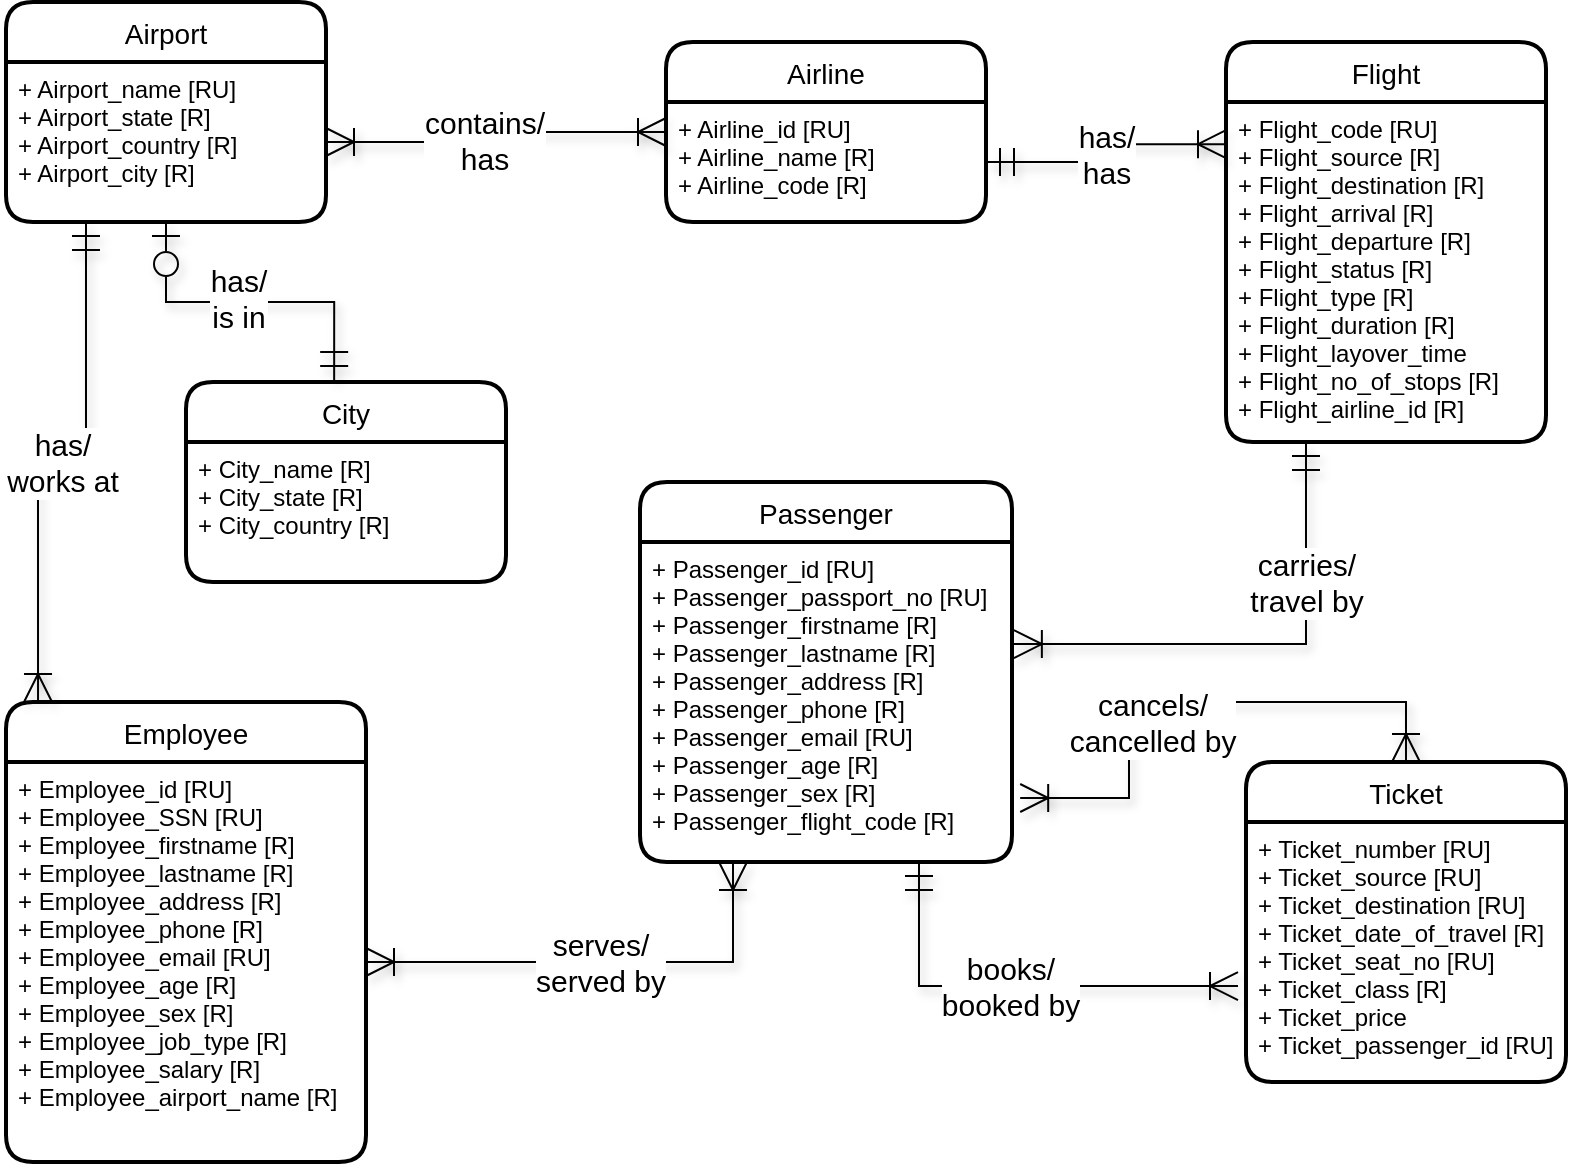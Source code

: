 <mxfile version="15.4.0" type="device"><diagram id="e7xUGuQBYAU88yOb0Dsy" name="Page-1"><mxGraphModel dx="946" dy="725" grid="1" gridSize="10" guides="1" tooltips="1" connect="1" arrows="1" fold="1" page="1" pageScale="1" pageWidth="827" pageHeight="1169" math="0" shadow="0"><root><mxCell id="0"/><mxCell id="1" parent="0"/><mxCell id="JrsTebekZ1DfR7Vobkw7-37" style="edgeStyle=orthogonalEdgeStyle;rounded=0;orthogonalLoop=1;jettySize=auto;html=1;exitX=0.5;exitY=0;exitDx=0;exitDy=0;entryX=1.022;entryY=0.8;entryDx=0;entryDy=0;entryPerimeter=0;shadow=1;fontSize=15;startArrow=ERoneToMany;startFill=0;endArrow=ERoneToMany;endFill=0;startSize=12;endSize=12;strokeWidth=1;" parent="1" source="JrsTebekZ1DfR7Vobkw7-1" target="JrsTebekZ1DfR7Vobkw7-8" edge="1"><mxGeometry relative="1" as="geometry"/></mxCell><mxCell id="JrsTebekZ1DfR7Vobkw7-38" value="cancels/&lt;br&gt;cancelled by" style="edgeLabel;html=1;align=center;verticalAlign=middle;resizable=0;points=[];fontSize=15;" parent="JrsTebekZ1DfR7Vobkw7-37" vertex="1" connectable="0"><mxGeometry x="0.159" y="-1" relative="1" as="geometry"><mxPoint y="11" as="offset"/></mxGeometry></mxCell><mxCell id="JrsTebekZ1DfR7Vobkw7-1" value="Ticket" style="swimlane;childLayout=stackLayout;horizontal=1;startSize=30;horizontalStack=0;rounded=1;fontSize=14;fontStyle=0;strokeWidth=2;resizeParent=0;resizeLast=1;shadow=0;dashed=0;align=center;" parent="1" vertex="1"><mxGeometry x="640" y="400" width="160" height="160" as="geometry"/></mxCell><mxCell id="JrsTebekZ1DfR7Vobkw7-2" value="+ Ticket_number [RU]&#10;+ Ticket_source [RU]&#10;+ Ticket_destination [RU]&#10;+ Ticket_date_of_travel [R]&#10;+ Ticket_seat_no [RU]&#10;+ Ticket_class [R]&#10;+ Ticket_price&#10;+ Ticket_passenger_id [RU]" style="align=left;strokeColor=none;fillColor=none;spacingLeft=4;fontSize=12;verticalAlign=top;resizable=0;rotatable=0;part=1;" parent="JrsTebekZ1DfR7Vobkw7-1" vertex="1"><mxGeometry y="30" width="160" height="130" as="geometry"/></mxCell><mxCell id="JrsTebekZ1DfR7Vobkw7-5" value="City" style="swimlane;childLayout=stackLayout;horizontal=1;startSize=30;horizontalStack=0;rounded=1;fontSize=14;fontStyle=0;strokeWidth=2;resizeParent=0;resizeLast=1;shadow=0;dashed=0;align=center;" parent="1" vertex="1"><mxGeometry x="110" y="210" width="160" height="100" as="geometry"/></mxCell><mxCell id="JrsTebekZ1DfR7Vobkw7-6" value="+ City_name [R]&#10;+ City_state [R]&#10;+ City_country [R]" style="align=left;strokeColor=none;fillColor=none;spacingLeft=4;fontSize=12;verticalAlign=top;resizable=0;rotatable=0;part=1;" parent="JrsTebekZ1DfR7Vobkw7-5" vertex="1"><mxGeometry y="30" width="160" height="70" as="geometry"/></mxCell><mxCell id="JrsTebekZ1DfR7Vobkw7-7" value="Passenger" style="swimlane;childLayout=stackLayout;horizontal=1;startSize=30;horizontalStack=0;rounded=1;fontSize=14;fontStyle=0;strokeWidth=2;resizeParent=0;resizeLast=1;shadow=0;dashed=0;align=center;" parent="1" vertex="1"><mxGeometry x="337" y="260" width="186" height="190" as="geometry"/></mxCell><mxCell id="JrsTebekZ1DfR7Vobkw7-8" value="+ Passenger_id [RU]&#10;+ Passenger_passport_no [RU]&#10;+ Passenger_firstname [R]&#10;+ Passenger_lastname [R]&#10;+ Passenger_address [R]&#10;+ Passenger_phone [R]&#10;+ Passenger_email [RU]&#10;+ Passenger_age [R]&#10;+ Passenger_sex [R]&#10;+ Passenger_flight_code [R]&#10;" style="align=left;strokeColor=none;fillColor=none;spacingLeft=4;fontSize=12;verticalAlign=top;resizable=0;rotatable=0;part=1;" parent="JrsTebekZ1DfR7Vobkw7-7" vertex="1"><mxGeometry y="30" width="186" height="160" as="geometry"/></mxCell><mxCell id="JrsTebekZ1DfR7Vobkw7-9" value="Employee" style="swimlane;childLayout=stackLayout;horizontal=1;startSize=30;horizontalStack=0;rounded=1;fontSize=14;fontStyle=0;strokeWidth=2;resizeParent=0;resizeLast=1;shadow=0;dashed=0;align=center;" parent="1" vertex="1"><mxGeometry x="20" y="370" width="180" height="230" as="geometry"/></mxCell><mxCell id="JrsTebekZ1DfR7Vobkw7-10" value="+ Employee_id [RU]&#10;+ Employee_SSN [RU]&#10;+ Employee_firstname [R]&#10;+ Employee_lastname [R]&#10;+ Employee_address [R]&#10;+ Employee_phone [R]&#10;+ Employee_email [RU]&#10;+ Employee_age [R]&#10;+ Employee_sex [R]&#10;+ Employee_job_type [R]&#10;+ Employee_salary [R]&#10;+ Employee_airport_name [R]" style="align=left;strokeColor=none;fillColor=none;spacingLeft=4;fontSize=12;verticalAlign=top;resizable=0;rotatable=0;part=1;" parent="JrsTebekZ1DfR7Vobkw7-9" vertex="1"><mxGeometry y="30" width="180" height="200" as="geometry"/></mxCell><mxCell id="JrsTebekZ1DfR7Vobkw7-11" value="Flight" style="swimlane;childLayout=stackLayout;horizontal=1;startSize=30;horizontalStack=0;rounded=1;fontSize=14;fontStyle=0;strokeWidth=2;resizeParent=0;resizeLast=1;shadow=0;dashed=0;align=center;" parent="1" vertex="1"><mxGeometry x="630" y="40" width="160" height="200" as="geometry"/></mxCell><mxCell id="JrsTebekZ1DfR7Vobkw7-12" value="+ Flight_code [RU]&#10;+ Flight_source [R]&#10;+ Flight_destination [R]&#10;+ Flight_arrival [R]&#10;+ Flight_departure [R]&#10;+ Flight_status [R]&#10;+ Flight_type [R]&#10;+ Flight_duration [R]&#10;+ Flight_layover_time&#10;+ Flight_no_of_stops [R]&#10;+ Flight_airline_id [R]" style="align=left;strokeColor=none;fillColor=none;spacingLeft=4;fontSize=12;verticalAlign=top;resizable=0;rotatable=0;part=1;" parent="JrsTebekZ1DfR7Vobkw7-11" vertex="1"><mxGeometry y="30" width="160" height="170" as="geometry"/></mxCell><mxCell id="JrsTebekZ1DfR7Vobkw7-13" value="Airline" style="swimlane;childLayout=stackLayout;horizontal=1;startSize=30;horizontalStack=0;rounded=1;fontSize=14;fontStyle=0;strokeWidth=2;resizeParent=0;resizeLast=1;shadow=0;dashed=0;align=center;" parent="1" vertex="1"><mxGeometry x="350" y="40" width="160" height="90" as="geometry"/></mxCell><mxCell id="JrsTebekZ1DfR7Vobkw7-14" value="+ Airline_id [RU]&#10;+ Airline_name [R]&#10;+ Airline_code [R]" style="align=left;strokeColor=none;fillColor=none;spacingLeft=4;fontSize=12;verticalAlign=top;resizable=0;rotatable=0;part=1;" parent="JrsTebekZ1DfR7Vobkw7-13" vertex="1"><mxGeometry y="30" width="160" height="60" as="geometry"/></mxCell><mxCell id="JrsTebekZ1DfR7Vobkw7-15" value="Airport" style="swimlane;childLayout=stackLayout;horizontal=1;startSize=30;horizontalStack=0;rounded=1;fontSize=14;fontStyle=0;strokeWidth=2;resizeParent=0;resizeLast=1;shadow=0;dashed=0;align=center;" parent="1" vertex="1"><mxGeometry x="20" y="20" width="160" height="110" as="geometry"/></mxCell><mxCell id="JrsTebekZ1DfR7Vobkw7-16" value="+ Airport_name [RU]&#10;+ Airport_state [R]&#10;+ Airport_country [R]&#10;+ Airport_city [R]&#10;" style="align=left;strokeColor=none;fillColor=none;spacingLeft=4;fontSize=12;verticalAlign=top;resizable=0;rotatable=0;part=1;" parent="JrsTebekZ1DfR7Vobkw7-15" vertex="1"><mxGeometry y="30" width="160" height="80" as="geometry"/></mxCell><mxCell id="JrsTebekZ1DfR7Vobkw7-20" style="edgeStyle=orthogonalEdgeStyle;rounded=0;orthogonalLoop=1;jettySize=auto;html=1;exitX=0.5;exitY=1;exitDx=0;exitDy=0;entryX=0.463;entryY=-0.01;entryDx=0;entryDy=0;entryPerimeter=0;endArrow=ERmandOne;endFill=0;shadow=1;startArrow=ERzeroToOne;startFill=0;strokeWidth=1;endSize=12;startSize=12;" parent="1" source="JrsTebekZ1DfR7Vobkw7-16" target="JrsTebekZ1DfR7Vobkw7-5" edge="1"><mxGeometry relative="1" as="geometry"/></mxCell><mxCell id="JrsTebekZ1DfR7Vobkw7-21" value="has/&lt;br style=&quot;font-size: 15px;&quot;&gt;is in" style="edgeLabel;html=1;align=center;verticalAlign=middle;resizable=0;points=[];fontSize=15;" parent="JrsTebekZ1DfR7Vobkw7-20" vertex="1" connectable="0"><mxGeometry x="-0.023" y="2" relative="1" as="geometry"><mxPoint x="-4" as="offset"/></mxGeometry></mxCell><mxCell id="JrsTebekZ1DfR7Vobkw7-23" style="edgeStyle=orthogonalEdgeStyle;rounded=0;orthogonalLoop=1;jettySize=auto;html=1;entryX=0;entryY=0.25;entryDx=0;entryDy=0;shadow=1;fontSize=15;startArrow=ERoneToMany;startFill=0;endArrow=ERoneToMany;endFill=0;startSize=12;endSize=12;strokeWidth=1;" parent="1" source="JrsTebekZ1DfR7Vobkw7-16" target="JrsTebekZ1DfR7Vobkw7-14" edge="1"><mxGeometry relative="1" as="geometry"/></mxCell><mxCell id="JrsTebekZ1DfR7Vobkw7-24" value="contains/&lt;br&gt;has" style="edgeLabel;html=1;align=center;verticalAlign=middle;resizable=0;points=[];fontSize=15;" parent="JrsTebekZ1DfR7Vobkw7-23" vertex="1" connectable="0"><mxGeometry x="-0.103" y="1" relative="1" as="geometry"><mxPoint as="offset"/></mxGeometry></mxCell><mxCell id="JrsTebekZ1DfR7Vobkw7-25" value="has/&lt;br&gt;works at" style="edgeStyle=orthogonalEdgeStyle;rounded=0;orthogonalLoop=1;jettySize=auto;html=1;exitX=0.25;exitY=1;exitDx=0;exitDy=0;entryX=0.089;entryY=0;entryDx=0;entryDy=0;entryPerimeter=0;shadow=1;fontSize=15;startArrow=ERmandOne;startFill=0;endArrow=ERoneToMany;endFill=0;startSize=12;endSize=12;strokeWidth=1;" parent="1" source="JrsTebekZ1DfR7Vobkw7-16" target="JrsTebekZ1DfR7Vobkw7-9" edge="1"><mxGeometry relative="1" as="geometry"/></mxCell><mxCell id="JrsTebekZ1DfR7Vobkw7-26" value="has/&lt;br&gt;has" style="edgeStyle=orthogonalEdgeStyle;rounded=0;orthogonalLoop=1;jettySize=auto;html=1;exitX=1;exitY=0.5;exitDx=0;exitDy=0;entryX=0;entryY=0.124;entryDx=0;entryDy=0;entryPerimeter=0;shadow=1;fontSize=15;startArrow=ERmandOne;startFill=0;endArrow=ERoneToMany;endFill=0;startSize=12;endSize=12;strokeWidth=1;" parent="1" source="JrsTebekZ1DfR7Vobkw7-14" target="JrsTebekZ1DfR7Vobkw7-12" edge="1"><mxGeometry relative="1" as="geometry"/></mxCell><mxCell id="JrsTebekZ1DfR7Vobkw7-29" value="carries/&lt;br&gt;travel by" style="edgeStyle=orthogonalEdgeStyle;rounded=0;orthogonalLoop=1;jettySize=auto;html=1;exitX=0.25;exitY=1;exitDx=0;exitDy=0;entryX=1.005;entryY=0.319;entryDx=0;entryDy=0;entryPerimeter=0;shadow=1;fontSize=15;startArrow=ERmandOne;startFill=0;endArrow=ERoneToMany;endFill=0;startSize=12;endSize=12;strokeWidth=1;" parent="1" source="JrsTebekZ1DfR7Vobkw7-12" target="JrsTebekZ1DfR7Vobkw7-8" edge="1"><mxGeometry x="-0.433" relative="1" as="geometry"><Array as="points"><mxPoint x="670" y="341"/></Array><mxPoint as="offset"/></mxGeometry></mxCell><mxCell id="JrsTebekZ1DfR7Vobkw7-30" style="edgeStyle=orthogonalEdgeStyle;rounded=0;orthogonalLoop=1;jettySize=auto;html=1;exitX=1;exitY=0.5;exitDx=0;exitDy=0;entryX=0.25;entryY=1;entryDx=0;entryDy=0;shadow=1;fontSize=15;startArrow=ERoneToMany;startFill=0;endArrow=ERoneToMany;endFill=0;startSize=12;endSize=12;strokeWidth=1;" parent="1" source="JrsTebekZ1DfR7Vobkw7-10" target="JrsTebekZ1DfR7Vobkw7-8" edge="1"><mxGeometry relative="1" as="geometry"/></mxCell><mxCell id="JrsTebekZ1DfR7Vobkw7-31" value="serves/&lt;br&gt;served by" style="edgeLabel;html=1;align=center;verticalAlign=middle;resizable=0;points=[];fontSize=15;" parent="JrsTebekZ1DfR7Vobkw7-30" vertex="1" connectable="0"><mxGeometry x="-0.002" relative="1" as="geometry"><mxPoint as="offset"/></mxGeometry></mxCell><mxCell id="JrsTebekZ1DfR7Vobkw7-32" style="edgeStyle=orthogonalEdgeStyle;rounded=0;orthogonalLoop=1;jettySize=auto;html=1;exitX=0.75;exitY=1;exitDx=0;exitDy=0;entryX=-0.025;entryY=0.631;entryDx=0;entryDy=0;entryPerimeter=0;shadow=1;fontSize=15;startArrow=ERmandOne;startFill=0;endArrow=ERoneToMany;endFill=0;startSize=12;endSize=12;strokeWidth=1;" parent="1" source="JrsTebekZ1DfR7Vobkw7-8" target="JrsTebekZ1DfR7Vobkw7-2" edge="1"><mxGeometry relative="1" as="geometry"/></mxCell><mxCell id="JrsTebekZ1DfR7Vobkw7-33" value="books/&lt;br&gt;booked by" style="edgeLabel;html=1;align=center;verticalAlign=middle;resizable=0;points=[];fontSize=15;" parent="JrsTebekZ1DfR7Vobkw7-32" vertex="1" connectable="0"><mxGeometry x="-0.029" relative="1" as="geometry"><mxPoint as="offset"/></mxGeometry></mxCell></root></mxGraphModel></diagram></mxfile>